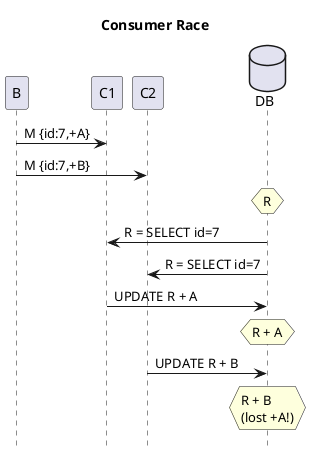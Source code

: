 @startuml
title Consumer Race
hide footbox
database DB order 9

B->C1: M {id:7,+A}
B->C2: M {id:7,+B}
hnote over DB: R
C1<-DB: R = SELECT id=7
C2<-DB: R = SELECT id=7
C1->DB: UPDATE R + A
hnote over DB: R + A
C2->DB: UPDATE R + B
hnote over DB: R + B\n(lost +A!)
@enduml

